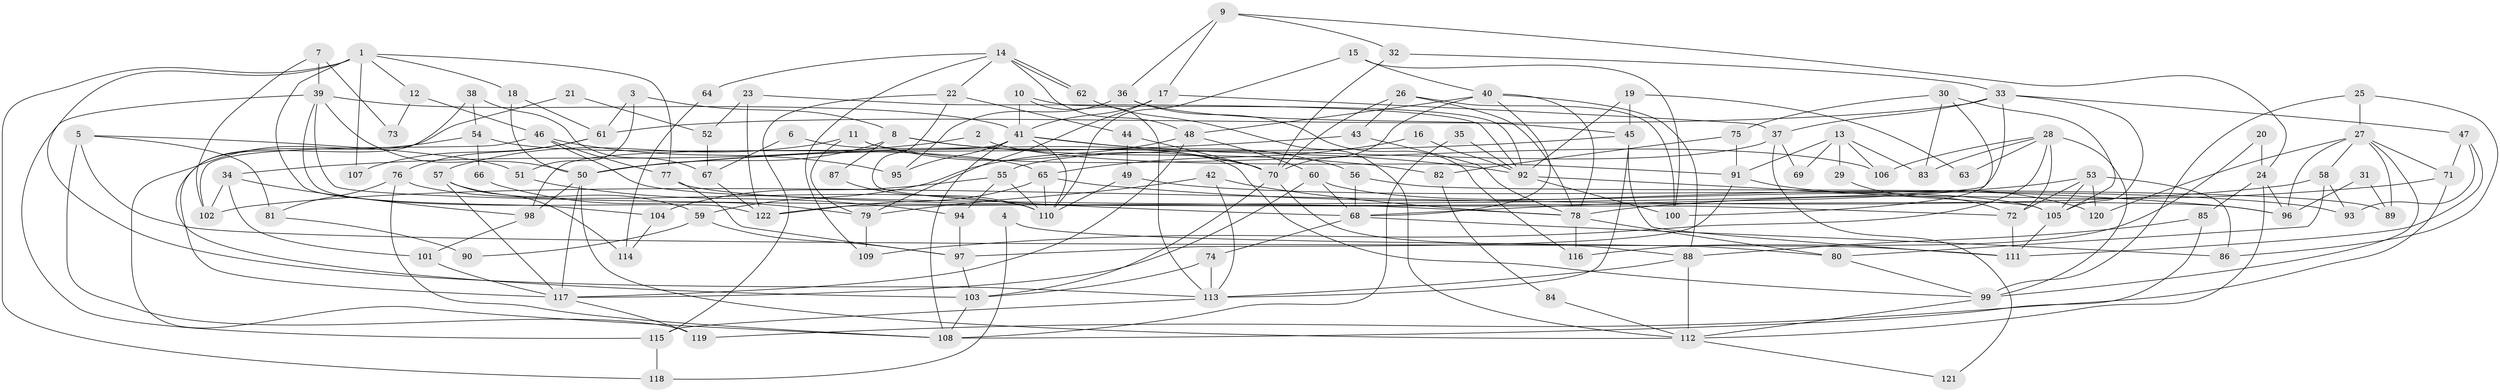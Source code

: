 // Generated by graph-tools (version 1.1) at 2025/50/03/09/25 03:50:02]
// undirected, 122 vertices, 244 edges
graph export_dot {
graph [start="1"]
  node [color=gray90,style=filled];
  1;
  2;
  3;
  4;
  5;
  6;
  7;
  8;
  9;
  10;
  11;
  12;
  13;
  14;
  15;
  16;
  17;
  18;
  19;
  20;
  21;
  22;
  23;
  24;
  25;
  26;
  27;
  28;
  29;
  30;
  31;
  32;
  33;
  34;
  35;
  36;
  37;
  38;
  39;
  40;
  41;
  42;
  43;
  44;
  45;
  46;
  47;
  48;
  49;
  50;
  51;
  52;
  53;
  54;
  55;
  56;
  57;
  58;
  59;
  60;
  61;
  62;
  63;
  64;
  65;
  66;
  67;
  68;
  69;
  70;
  71;
  72;
  73;
  74;
  75;
  76;
  77;
  78;
  79;
  80;
  81;
  82;
  83;
  84;
  85;
  86;
  87;
  88;
  89;
  90;
  91;
  92;
  93;
  94;
  95;
  96;
  97;
  98;
  99;
  100;
  101;
  102;
  103;
  104;
  105;
  106;
  107;
  108;
  109;
  110;
  111;
  112;
  113;
  114;
  115;
  116;
  117;
  118;
  119;
  120;
  121;
  122;
  1 -- 18;
  1 -- 113;
  1 -- 12;
  1 -- 77;
  1 -- 104;
  1 -- 107;
  1 -- 118;
  2 -- 34;
  2 -- 91;
  3 -- 61;
  3 -- 8;
  3 -- 51;
  4 -- 118;
  4 -- 80;
  5 -- 51;
  5 -- 119;
  5 -- 81;
  5 -- 111;
  6 -- 67;
  6 -- 99;
  7 -- 102;
  7 -- 39;
  7 -- 73;
  8 -- 70;
  8 -- 50;
  8 -- 82;
  8 -- 87;
  9 -- 32;
  9 -- 24;
  9 -- 17;
  9 -- 36;
  10 -- 41;
  10 -- 92;
  10 -- 113;
  11 -- 57;
  11 -- 79;
  11 -- 70;
  11 -- 106;
  12 -- 46;
  12 -- 73;
  13 -- 106;
  13 -- 83;
  13 -- 29;
  13 -- 69;
  13 -- 91;
  14 -- 22;
  14 -- 62;
  14 -- 62;
  14 -- 48;
  14 -- 64;
  14 -- 109;
  15 -- 100;
  15 -- 40;
  15 -- 110;
  16 -- 92;
  16 -- 65;
  17 -- 41;
  17 -- 37;
  17 -- 79;
  18 -- 61;
  18 -- 50;
  19 -- 92;
  19 -- 45;
  19 -- 63;
  20 -- 24;
  20 -- 116;
  21 -- 52;
  21 -- 117;
  22 -- 68;
  22 -- 115;
  22 -- 44;
  23 -- 92;
  23 -- 122;
  23 -- 52;
  24 -- 85;
  24 -- 112;
  24 -- 96;
  25 -- 99;
  25 -- 27;
  25 -- 86;
  26 -- 78;
  26 -- 70;
  26 -- 43;
  26 -- 100;
  27 -- 58;
  27 -- 120;
  27 -- 71;
  27 -- 89;
  27 -- 96;
  27 -- 99;
  28 -- 99;
  28 -- 109;
  28 -- 63;
  28 -- 72;
  28 -- 83;
  28 -- 106;
  29 -- 72;
  30 -- 105;
  30 -- 100;
  30 -- 75;
  30 -- 83;
  31 -- 96;
  31 -- 89;
  32 -- 70;
  32 -- 33;
  33 -- 47;
  33 -- 105;
  33 -- 37;
  33 -- 61;
  33 -- 122;
  34 -- 101;
  34 -- 98;
  34 -- 102;
  35 -- 92;
  35 -- 108;
  36 -- 95;
  36 -- 45;
  36 -- 116;
  37 -- 55;
  37 -- 69;
  37 -- 121;
  38 -- 54;
  38 -- 103;
  38 -- 67;
  39 -- 72;
  39 -- 50;
  39 -- 41;
  39 -- 115;
  39 -- 122;
  40 -- 70;
  40 -- 78;
  40 -- 48;
  40 -- 68;
  40 -- 88;
  41 -- 110;
  41 -- 56;
  41 -- 92;
  41 -- 95;
  41 -- 98;
  41 -- 108;
  42 -- 78;
  42 -- 113;
  42 -- 79;
  43 -- 50;
  43 -- 78;
  44 -- 70;
  44 -- 49;
  45 -- 111;
  45 -- 50;
  45 -- 113;
  46 -- 78;
  46 -- 77;
  46 -- 95;
  46 -- 102;
  47 -- 111;
  47 -- 93;
  47 -- 71;
  48 -- 59;
  48 -- 60;
  48 -- 117;
  49 -- 110;
  49 -- 93;
  50 -- 117;
  50 -- 98;
  50 -- 112;
  51 -- 94;
  52 -- 67;
  53 -- 68;
  53 -- 86;
  53 -- 72;
  53 -- 105;
  53 -- 120;
  54 -- 108;
  54 -- 65;
  54 -- 66;
  55 -- 110;
  55 -- 94;
  55 -- 104;
  56 -- 68;
  56 -- 89;
  57 -- 59;
  57 -- 117;
  57 -- 114;
  58 -- 102;
  58 -- 80;
  58 -- 93;
  59 -- 97;
  59 -- 90;
  60 -- 105;
  60 -- 68;
  60 -- 117;
  61 -- 76;
  61 -- 107;
  62 -- 112;
  64 -- 114;
  65 -- 122;
  65 -- 96;
  65 -- 110;
  66 -- 79;
  67 -- 122;
  68 -- 74;
  68 -- 86;
  70 -- 88;
  70 -- 103;
  71 -- 78;
  71 -- 119;
  72 -- 111;
  74 -- 113;
  74 -- 103;
  75 -- 91;
  75 -- 82;
  76 -- 108;
  76 -- 110;
  76 -- 81;
  77 -- 96;
  77 -- 97;
  78 -- 80;
  78 -- 116;
  79 -- 109;
  80 -- 99;
  81 -- 90;
  82 -- 84;
  84 -- 112;
  85 -- 108;
  85 -- 88;
  87 -- 110;
  88 -- 113;
  88 -- 112;
  91 -- 97;
  91 -- 120;
  92 -- 105;
  92 -- 100;
  94 -- 97;
  97 -- 103;
  98 -- 101;
  99 -- 112;
  101 -- 117;
  103 -- 108;
  104 -- 114;
  105 -- 111;
  112 -- 121;
  113 -- 115;
  115 -- 118;
  117 -- 119;
}
